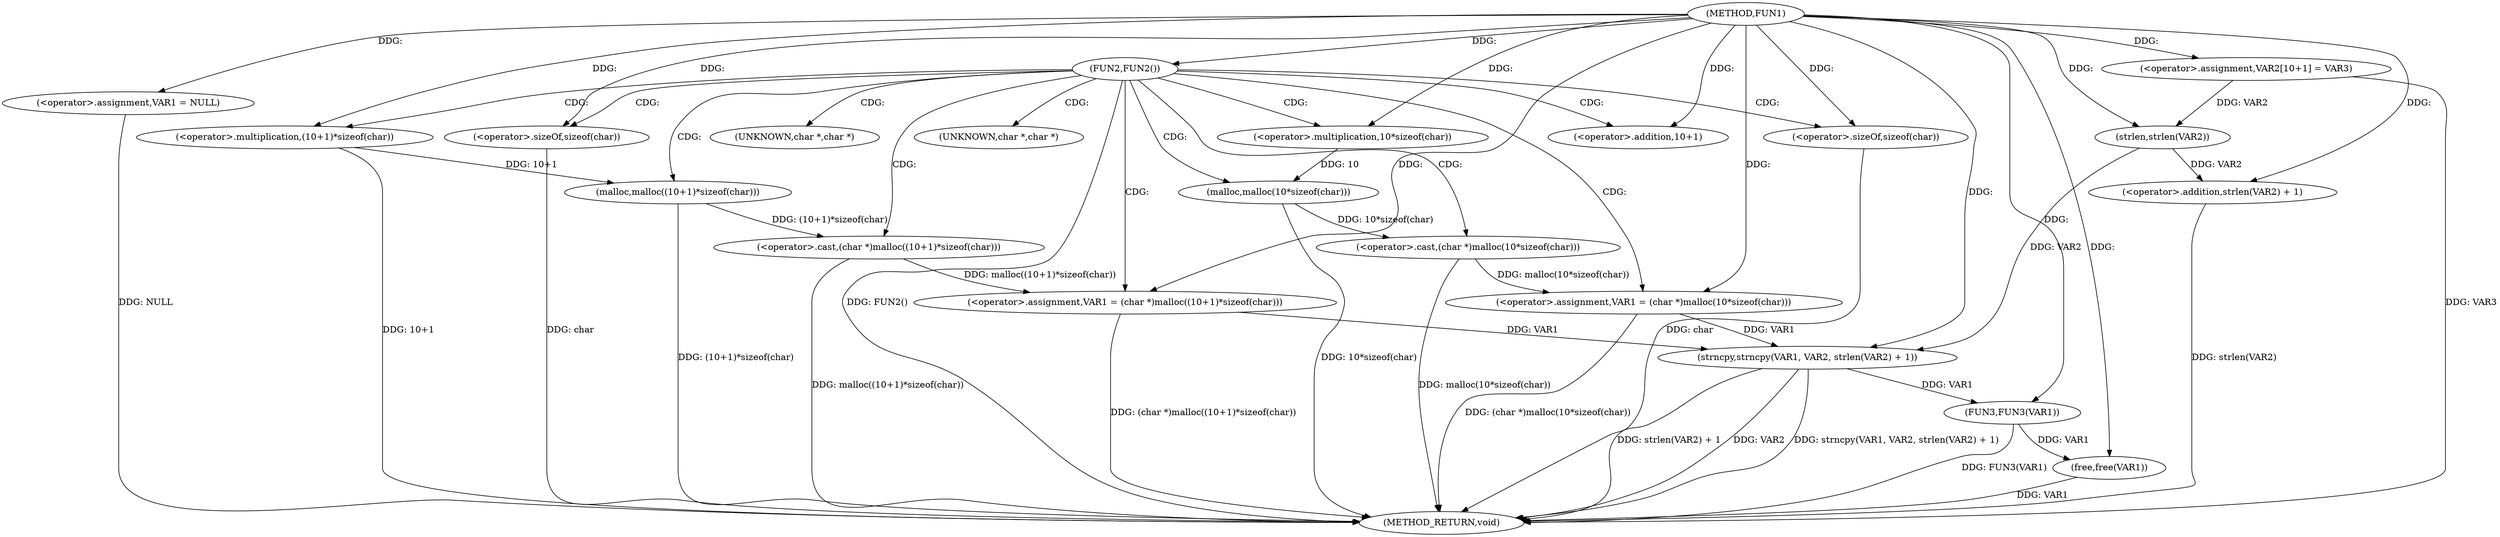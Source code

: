 digraph FUN1 {  
"1000100" [label = "(METHOD,FUN1)" ]
"1000147" [label = "(METHOD_RETURN,void)" ]
"1000103" [label = "(<operator>.assignment,VAR1 = NULL)" ]
"1000107" [label = "(FUN2,FUN2())" ]
"1000109" [label = "(<operator>.assignment,VAR1 = (char *)malloc(10*sizeof(char)))" ]
"1000111" [label = "(<operator>.cast,(char *)malloc(10*sizeof(char)))" ]
"1000113" [label = "(malloc,malloc(10*sizeof(char)))" ]
"1000114" [label = "(<operator>.multiplication,10*sizeof(char))" ]
"1000116" [label = "(<operator>.sizeOf,sizeof(char))" ]
"1000120" [label = "(<operator>.assignment,VAR1 = (char *)malloc((10+1)*sizeof(char)))" ]
"1000122" [label = "(<operator>.cast,(char *)malloc((10+1)*sizeof(char)))" ]
"1000124" [label = "(malloc,malloc((10+1)*sizeof(char)))" ]
"1000125" [label = "(<operator>.multiplication,(10+1)*sizeof(char))" ]
"1000126" [label = "(<operator>.addition,10+1)" ]
"1000129" [label = "(<operator>.sizeOf,sizeof(char))" ]
"1000133" [label = "(<operator>.assignment,VAR2[10+1] = VAR3)" ]
"1000136" [label = "(strncpy,strncpy(VAR1, VAR2, strlen(VAR2) + 1))" ]
"1000139" [label = "(<operator>.addition,strlen(VAR2) + 1)" ]
"1000140" [label = "(strlen,strlen(VAR2))" ]
"1000143" [label = "(FUN3,FUN3(VAR1))" ]
"1000145" [label = "(free,free(VAR1))" ]
"1000112" [label = "(UNKNOWN,char *,char *)" ]
"1000123" [label = "(UNKNOWN,char *,char *)" ]
  "1000116" -> "1000147"  [ label = "DDG: char"] 
  "1000124" -> "1000147"  [ label = "DDG: (10+1)*sizeof(char)"] 
  "1000107" -> "1000147"  [ label = "DDG: FUN2()"] 
  "1000103" -> "1000147"  [ label = "DDG: NULL"] 
  "1000113" -> "1000147"  [ label = "DDG: 10*sizeof(char)"] 
  "1000136" -> "1000147"  [ label = "DDG: strlen(VAR2) + 1"] 
  "1000139" -> "1000147"  [ label = "DDG: strlen(VAR2)"] 
  "1000136" -> "1000147"  [ label = "DDG: VAR2"] 
  "1000145" -> "1000147"  [ label = "DDG: VAR1"] 
  "1000122" -> "1000147"  [ label = "DDG: malloc((10+1)*sizeof(char))"] 
  "1000129" -> "1000147"  [ label = "DDG: char"] 
  "1000125" -> "1000147"  [ label = "DDG: 10+1"] 
  "1000133" -> "1000147"  [ label = "DDG: VAR3"] 
  "1000111" -> "1000147"  [ label = "DDG: malloc(10*sizeof(char))"] 
  "1000143" -> "1000147"  [ label = "DDG: FUN3(VAR1)"] 
  "1000136" -> "1000147"  [ label = "DDG: strncpy(VAR1, VAR2, strlen(VAR2) + 1)"] 
  "1000120" -> "1000147"  [ label = "DDG: (char *)malloc((10+1)*sizeof(char))"] 
  "1000109" -> "1000147"  [ label = "DDG: (char *)malloc(10*sizeof(char))"] 
  "1000100" -> "1000103"  [ label = "DDG: "] 
  "1000100" -> "1000107"  [ label = "DDG: "] 
  "1000111" -> "1000109"  [ label = "DDG: malloc(10*sizeof(char))"] 
  "1000100" -> "1000109"  [ label = "DDG: "] 
  "1000113" -> "1000111"  [ label = "DDG: 10*sizeof(char)"] 
  "1000114" -> "1000113"  [ label = "DDG: 10"] 
  "1000100" -> "1000114"  [ label = "DDG: "] 
  "1000100" -> "1000116"  [ label = "DDG: "] 
  "1000122" -> "1000120"  [ label = "DDG: malloc((10+1)*sizeof(char))"] 
  "1000100" -> "1000120"  [ label = "DDG: "] 
  "1000124" -> "1000122"  [ label = "DDG: (10+1)*sizeof(char)"] 
  "1000125" -> "1000124"  [ label = "DDG: 10+1"] 
  "1000100" -> "1000125"  [ label = "DDG: "] 
  "1000100" -> "1000126"  [ label = "DDG: "] 
  "1000100" -> "1000129"  [ label = "DDG: "] 
  "1000100" -> "1000133"  [ label = "DDG: "] 
  "1000120" -> "1000136"  [ label = "DDG: VAR1"] 
  "1000109" -> "1000136"  [ label = "DDG: VAR1"] 
  "1000100" -> "1000136"  [ label = "DDG: "] 
  "1000140" -> "1000136"  [ label = "DDG: VAR2"] 
  "1000140" -> "1000139"  [ label = "DDG: VAR2"] 
  "1000133" -> "1000140"  [ label = "DDG: VAR2"] 
  "1000100" -> "1000140"  [ label = "DDG: "] 
  "1000100" -> "1000139"  [ label = "DDG: "] 
  "1000136" -> "1000143"  [ label = "DDG: VAR1"] 
  "1000100" -> "1000143"  [ label = "DDG: "] 
  "1000143" -> "1000145"  [ label = "DDG: VAR1"] 
  "1000100" -> "1000145"  [ label = "DDG: "] 
  "1000107" -> "1000109"  [ label = "CDG: "] 
  "1000107" -> "1000112"  [ label = "CDG: "] 
  "1000107" -> "1000129"  [ label = "CDG: "] 
  "1000107" -> "1000123"  [ label = "CDG: "] 
  "1000107" -> "1000124"  [ label = "CDG: "] 
  "1000107" -> "1000125"  [ label = "CDG: "] 
  "1000107" -> "1000116"  [ label = "CDG: "] 
  "1000107" -> "1000114"  [ label = "CDG: "] 
  "1000107" -> "1000120"  [ label = "CDG: "] 
  "1000107" -> "1000113"  [ label = "CDG: "] 
  "1000107" -> "1000111"  [ label = "CDG: "] 
  "1000107" -> "1000122"  [ label = "CDG: "] 
  "1000107" -> "1000126"  [ label = "CDG: "] 
}
